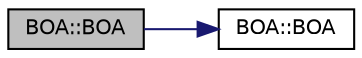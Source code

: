 digraph "BOA::BOA"
{
  edge [fontname="Helvetica",fontsize="10",labelfontname="Helvetica",labelfontsize="10"];
  node [fontname="Helvetica",fontsize="10",shape=record];
  rankdir="LR";
  Node1 [label="BOA::BOA",height=0.2,width=0.4,color="black", fillcolor="grey75", style="filled", fontcolor="black"];
  Node1 -> Node2 [color="midnightblue",fontsize="10",style="solid",fontname="Helvetica"];
  Node2 [label="BOA::BOA",height=0.2,width=0.4,color="black", fillcolor="white", style="filled",URL="$class_b_o_a.html#ad42dc670d422172c9bcf9b3d354c8a3c"];
}
